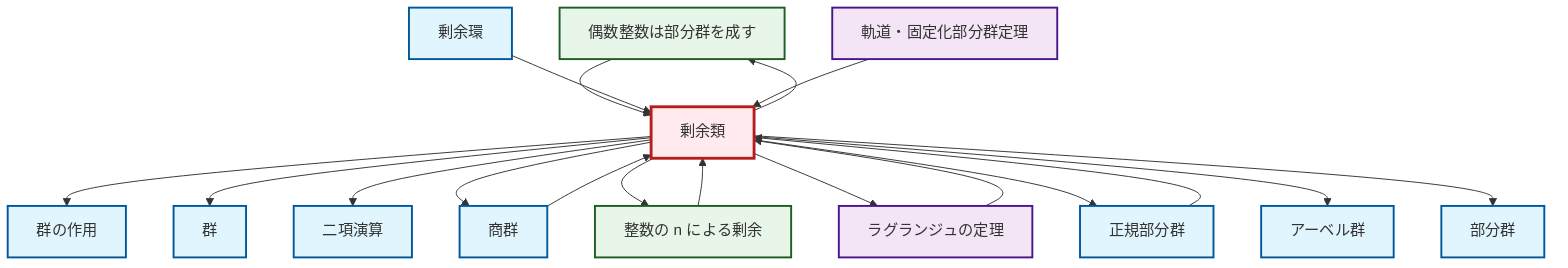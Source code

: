 graph TD
    classDef definition fill:#e1f5fe,stroke:#01579b,stroke-width:2px
    classDef theorem fill:#f3e5f5,stroke:#4a148c,stroke-width:2px
    classDef axiom fill:#fff3e0,stroke:#e65100,stroke-width:2px
    classDef example fill:#e8f5e9,stroke:#1b5e20,stroke-width:2px
    classDef current fill:#ffebee,stroke:#b71c1c,stroke-width:3px
    ex-even-integers-subgroup["偶数整数は部分群を成す"]:::example
    def-group-action["群の作用"]:::definition
    def-group["群"]:::definition
    def-coset["剰余類"]:::definition
    def-subgroup["部分群"]:::definition
    thm-lagrange["ラグランジュの定理"]:::theorem
    def-quotient-ring["剰余環"]:::definition
    def-binary-operation["二項演算"]:::definition
    def-abelian-group["アーベル群"]:::definition
    def-quotient-group["商群"]:::definition
    ex-quotient-integers-mod-n["整数の n による剰余"]:::example
    def-normal-subgroup["正規部分群"]:::definition
    thm-orbit-stabilizer["軌道・固定化部分群定理"]:::theorem
    thm-lagrange --> def-coset
    def-coset --> def-group-action
    def-coset --> def-group
    def-coset --> def-binary-operation
    def-coset --> def-quotient-group
    def-coset --> ex-quotient-integers-mod-n
    ex-even-integers-subgroup --> def-coset
    def-coset --> thm-lagrange
    def-coset --> def-normal-subgroup
    ex-quotient-integers-mod-n --> def-coset
    def-quotient-ring --> def-coset
    def-normal-subgroup --> def-coset
    thm-orbit-stabilizer --> def-coset
    def-coset --> def-abelian-group
    def-coset --> ex-even-integers-subgroup
    def-coset --> def-subgroup
    def-quotient-group --> def-coset
    class def-coset current